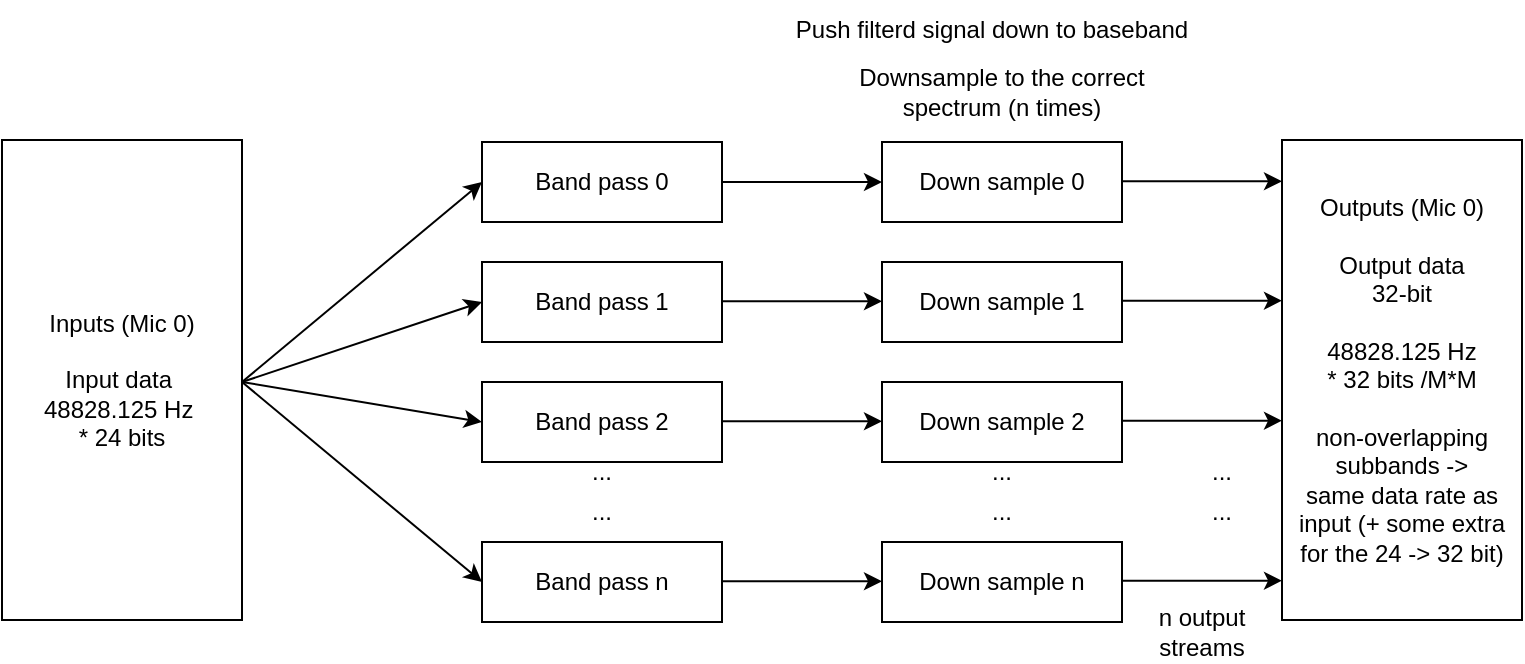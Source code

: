 <mxfile>
    <diagram id="6clEa1H5DmBXHuVkHicz" name="Page-1">
        <mxGraphModel dx="1057" dy="884" grid="1" gridSize="10" guides="1" tooltips="1" connect="1" arrows="1" fold="1" page="1" pageScale="1" pageWidth="1169" pageHeight="827" math="0" shadow="0">
            <root>
                <mxCell id="0"/>
                <mxCell id="1" parent="0"/>
                <mxCell id="66" value="" style="endArrow=classic;html=1;entryX=0;entryY=0.5;entryDx=0;entryDy=0;" parent="1" target="69" edge="1">
                    <mxGeometry width="50" height="50" relative="1" as="geometry">
                        <mxPoint x="240.0" y="321" as="sourcePoint"/>
                        <mxPoint x="350" y="221" as="targetPoint"/>
                    </mxGeometry>
                </mxCell>
                <mxCell id="67" style="edgeStyle=none;html=1;exitX=1;exitY=0.5;exitDx=0;exitDy=0;entryX=0;entryY=0.5;entryDx=0;entryDy=0;" parent="1" target="71" edge="1">
                    <mxGeometry relative="1" as="geometry">
                        <mxPoint x="240.0" y="321" as="sourcePoint"/>
                    </mxGeometry>
                </mxCell>
                <mxCell id="68" style="edgeStyle=none;html=1;exitX=1;exitY=0.5;exitDx=0;exitDy=0;entryX=0;entryY=0.5;entryDx=0;entryDy=0;" parent="1" target="72" edge="1">
                    <mxGeometry relative="1" as="geometry">
                        <mxPoint x="240.0" y="321" as="sourcePoint"/>
                    </mxGeometry>
                </mxCell>
                <mxCell id="69" value="Band pass 0" style="rounded=0;whiteSpace=wrap;html=1;" parent="1" vertex="1">
                    <mxGeometry x="360" y="201" width="120" height="40" as="geometry"/>
                </mxCell>
                <mxCell id="70" value="Band pass 1" style="rounded=0;whiteSpace=wrap;html=1;" parent="1" vertex="1">
                    <mxGeometry x="360" y="261" width="120" height="40" as="geometry"/>
                </mxCell>
                <mxCell id="71" value="Band pass 2" style="rounded=0;whiteSpace=wrap;html=1;" parent="1" vertex="1">
                    <mxGeometry x="360" y="321" width="120" height="40" as="geometry"/>
                </mxCell>
                <mxCell id="72" value="Band pass n" style="rounded=0;whiteSpace=wrap;html=1;" parent="1" vertex="1">
                    <mxGeometry x="360" y="401" width="120" height="40" as="geometry"/>
                </mxCell>
                <mxCell id="73" value="..." style="text;html=1;strokeColor=none;fillColor=none;align=center;verticalAlign=middle;whiteSpace=wrap;rounded=0;" parent="1" vertex="1">
                    <mxGeometry x="390" y="351" width="60" height="30" as="geometry"/>
                </mxCell>
                <mxCell id="74" value="..." style="text;html=1;strokeColor=none;fillColor=none;align=center;verticalAlign=middle;whiteSpace=wrap;rounded=0;" parent="1" vertex="1">
                    <mxGeometry x="390" y="371" width="60" height="30" as="geometry"/>
                </mxCell>
                <mxCell id="75" value="" style="endArrow=classic;html=1;entryX=0;entryY=0.5;entryDx=0;entryDy=0;" parent="1" target="70" edge="1">
                    <mxGeometry width="50" height="50" relative="1" as="geometry">
                        <mxPoint x="240.0" y="321" as="sourcePoint"/>
                        <mxPoint x="360" y="221" as="targetPoint"/>
                    </mxGeometry>
                </mxCell>
                <mxCell id="76" value="" style="endArrow=classic;html=1;" parent="1" edge="1">
                    <mxGeometry width="50" height="50" relative="1" as="geometry">
                        <mxPoint x="480.0" y="221" as="sourcePoint"/>
                        <mxPoint x="560.0" y="221" as="targetPoint"/>
                    </mxGeometry>
                </mxCell>
                <mxCell id="77" value="" style="endArrow=classic;html=1;" parent="1" edge="1">
                    <mxGeometry width="50" height="50" relative="1" as="geometry">
                        <mxPoint x="480.0" y="280.66" as="sourcePoint"/>
                        <mxPoint x="560.0" y="280.66" as="targetPoint"/>
                    </mxGeometry>
                </mxCell>
                <mxCell id="78" value="" style="endArrow=classic;html=1;" parent="1" edge="1">
                    <mxGeometry width="50" height="50" relative="1" as="geometry">
                        <mxPoint x="480.0" y="340.66" as="sourcePoint"/>
                        <mxPoint x="560.0" y="340.66" as="targetPoint"/>
                    </mxGeometry>
                </mxCell>
                <mxCell id="79" value="" style="endArrow=classic;html=1;" parent="1" edge="1">
                    <mxGeometry width="50" height="50" relative="1" as="geometry">
                        <mxPoint x="480.0" y="420.66" as="sourcePoint"/>
                        <mxPoint x="560.0" y="420.66" as="targetPoint"/>
                    </mxGeometry>
                </mxCell>
                <mxCell id="80" value="" style="endArrow=classic;html=1;" parent="1" edge="1">
                    <mxGeometry width="50" height="50" relative="1" as="geometry">
                        <mxPoint x="680" y="220.67" as="sourcePoint"/>
                        <mxPoint x="760" y="220.67" as="targetPoint"/>
                    </mxGeometry>
                </mxCell>
                <mxCell id="81" value="" style="endArrow=classic;html=1;" parent="1" edge="1">
                    <mxGeometry width="50" height="50" relative="1" as="geometry">
                        <mxPoint x="680" y="280.33" as="sourcePoint"/>
                        <mxPoint x="760" y="280.33" as="targetPoint"/>
                    </mxGeometry>
                </mxCell>
                <mxCell id="82" value="" style="endArrow=classic;html=1;" parent="1" edge="1">
                    <mxGeometry width="50" height="50" relative="1" as="geometry">
                        <mxPoint x="680" y="340.33" as="sourcePoint"/>
                        <mxPoint x="760" y="340.33" as="targetPoint"/>
                    </mxGeometry>
                </mxCell>
                <mxCell id="83" value="" style="endArrow=classic;html=1;" parent="1" edge="1">
                    <mxGeometry width="50" height="50" relative="1" as="geometry">
                        <mxPoint x="680" y="420.33" as="sourcePoint"/>
                        <mxPoint x="760" y="420.33" as="targetPoint"/>
                    </mxGeometry>
                </mxCell>
                <mxCell id="84" value="..." style="text;html=1;strokeColor=none;fillColor=none;align=center;verticalAlign=middle;whiteSpace=wrap;rounded=0;" parent="1" vertex="1">
                    <mxGeometry x="700" y="351" width="60" height="30" as="geometry"/>
                </mxCell>
                <mxCell id="85" value="..." style="text;html=1;strokeColor=none;fillColor=none;align=center;verticalAlign=middle;whiteSpace=wrap;rounded=0;" parent="1" vertex="1">
                    <mxGeometry x="700" y="371" width="60" height="30" as="geometry"/>
                </mxCell>
                <mxCell id="86" value="Down sample 0" style="rounded=0;whiteSpace=wrap;html=1;" parent="1" vertex="1">
                    <mxGeometry x="560" y="201" width="120" height="40" as="geometry"/>
                </mxCell>
                <mxCell id="87" value="Down sample 1" style="rounded=0;whiteSpace=wrap;html=1;" parent="1" vertex="1">
                    <mxGeometry x="560" y="261" width="120" height="40" as="geometry"/>
                </mxCell>
                <mxCell id="88" value="Down sample 2" style="rounded=0;whiteSpace=wrap;html=1;" parent="1" vertex="1">
                    <mxGeometry x="560" y="321" width="120" height="40" as="geometry"/>
                </mxCell>
                <mxCell id="89" value="Down sample n" style="rounded=0;whiteSpace=wrap;html=1;" parent="1" vertex="1">
                    <mxGeometry x="560" y="401" width="120" height="40" as="geometry"/>
                </mxCell>
                <mxCell id="90" value="..." style="text;html=1;strokeColor=none;fillColor=none;align=center;verticalAlign=middle;whiteSpace=wrap;rounded=0;" parent="1" vertex="1">
                    <mxGeometry x="590" y="351" width="60" height="30" as="geometry"/>
                </mxCell>
                <mxCell id="91" value="..." style="text;html=1;strokeColor=none;fillColor=none;align=center;verticalAlign=middle;whiteSpace=wrap;rounded=0;" parent="1" vertex="1">
                    <mxGeometry x="590" y="371" width="60" height="30" as="geometry"/>
                </mxCell>
                <mxCell id="92" value="n output streams" style="text;html=1;strokeColor=none;fillColor=none;align=center;verticalAlign=middle;whiteSpace=wrap;rounded=0;" parent="1" vertex="1">
                    <mxGeometry x="680" y="431" width="80" height="30" as="geometry"/>
                </mxCell>
                <mxCell id="93" value="Outputs (Mic 0)&lt;br&gt;&lt;br&gt;Output data&lt;br&gt;32-bit&lt;br&gt;&lt;br&gt;&lt;span style=&quot;&quot; data-end=&quot;315&quot; data-start=&quot;296&quot;&gt;48828.125 Hz&lt;br&gt;* 32 bits /M*M&lt;br&gt;&lt;br&gt;non-overlapping&lt;/span&gt; subbands -&amp;gt;&lt;br&gt;same data rate as input (+ some extra for the 24 -&amp;gt; 32 bit)" style="rounded=0;whiteSpace=wrap;html=1;" parent="1" vertex="1">
                    <mxGeometry x="760" y="200" width="120" height="240" as="geometry"/>
                </mxCell>
                <mxCell id="94" value="Inputs (Mic 0)&lt;br&gt;&lt;br&gt;&lt;span style=&quot;&quot;&gt;Input data&amp;nbsp;&lt;/span&gt;&lt;br style=&quot;&quot;&gt;&lt;span style=&quot;&quot;&gt;48828.125 Hz&amp;nbsp;&lt;br&gt;&lt;/span&gt;&lt;span style=&quot;&quot;&gt;* 24 bits&lt;/span&gt;" style="rounded=0;whiteSpace=wrap;html=1;" parent="1" vertex="1">
                    <mxGeometry x="120" y="200" width="120" height="240" as="geometry"/>
                </mxCell>
                <mxCell id="95" value="Downsample to the correct spectrum (n times)" style="text;html=1;strokeColor=none;fillColor=none;align=center;verticalAlign=middle;whiteSpace=wrap;rounded=0;" parent="1" vertex="1">
                    <mxGeometry x="545" y="161" width="150" height="30" as="geometry"/>
                </mxCell>
                <mxCell id="97" value="Push filterd signal down to baseband" style="text;html=1;strokeColor=none;fillColor=none;align=center;verticalAlign=middle;whiteSpace=wrap;rounded=0;" parent="1" vertex="1">
                    <mxGeometry x="510" y="130" width="210" height="30" as="geometry"/>
                </mxCell>
            </root>
        </mxGraphModel>
    </diagram>
</mxfile>